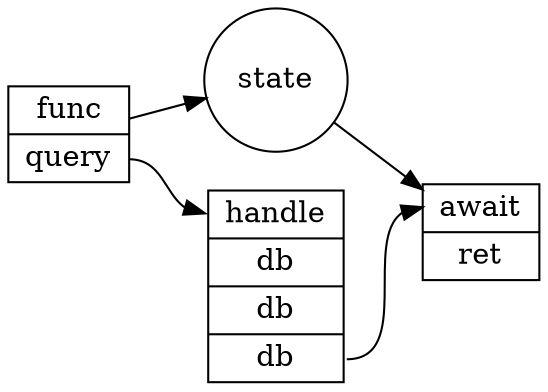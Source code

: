 digraph "double-billing-problem-split" {
rankdir=LR;
fn_fst [label="func | <db_req> query", shape=record];
fn_snd [label="<db_res> await | ret", shape=record];
db [label="<db_req> handle | db | db | <db_res> db", shape=record];
fn_fst:db_req -> db:db_req;
db:db_res -> fn_snd:db_res;
state [label=state, shape=circle];
fn_fst -> state;
state -> fn_snd;
}
